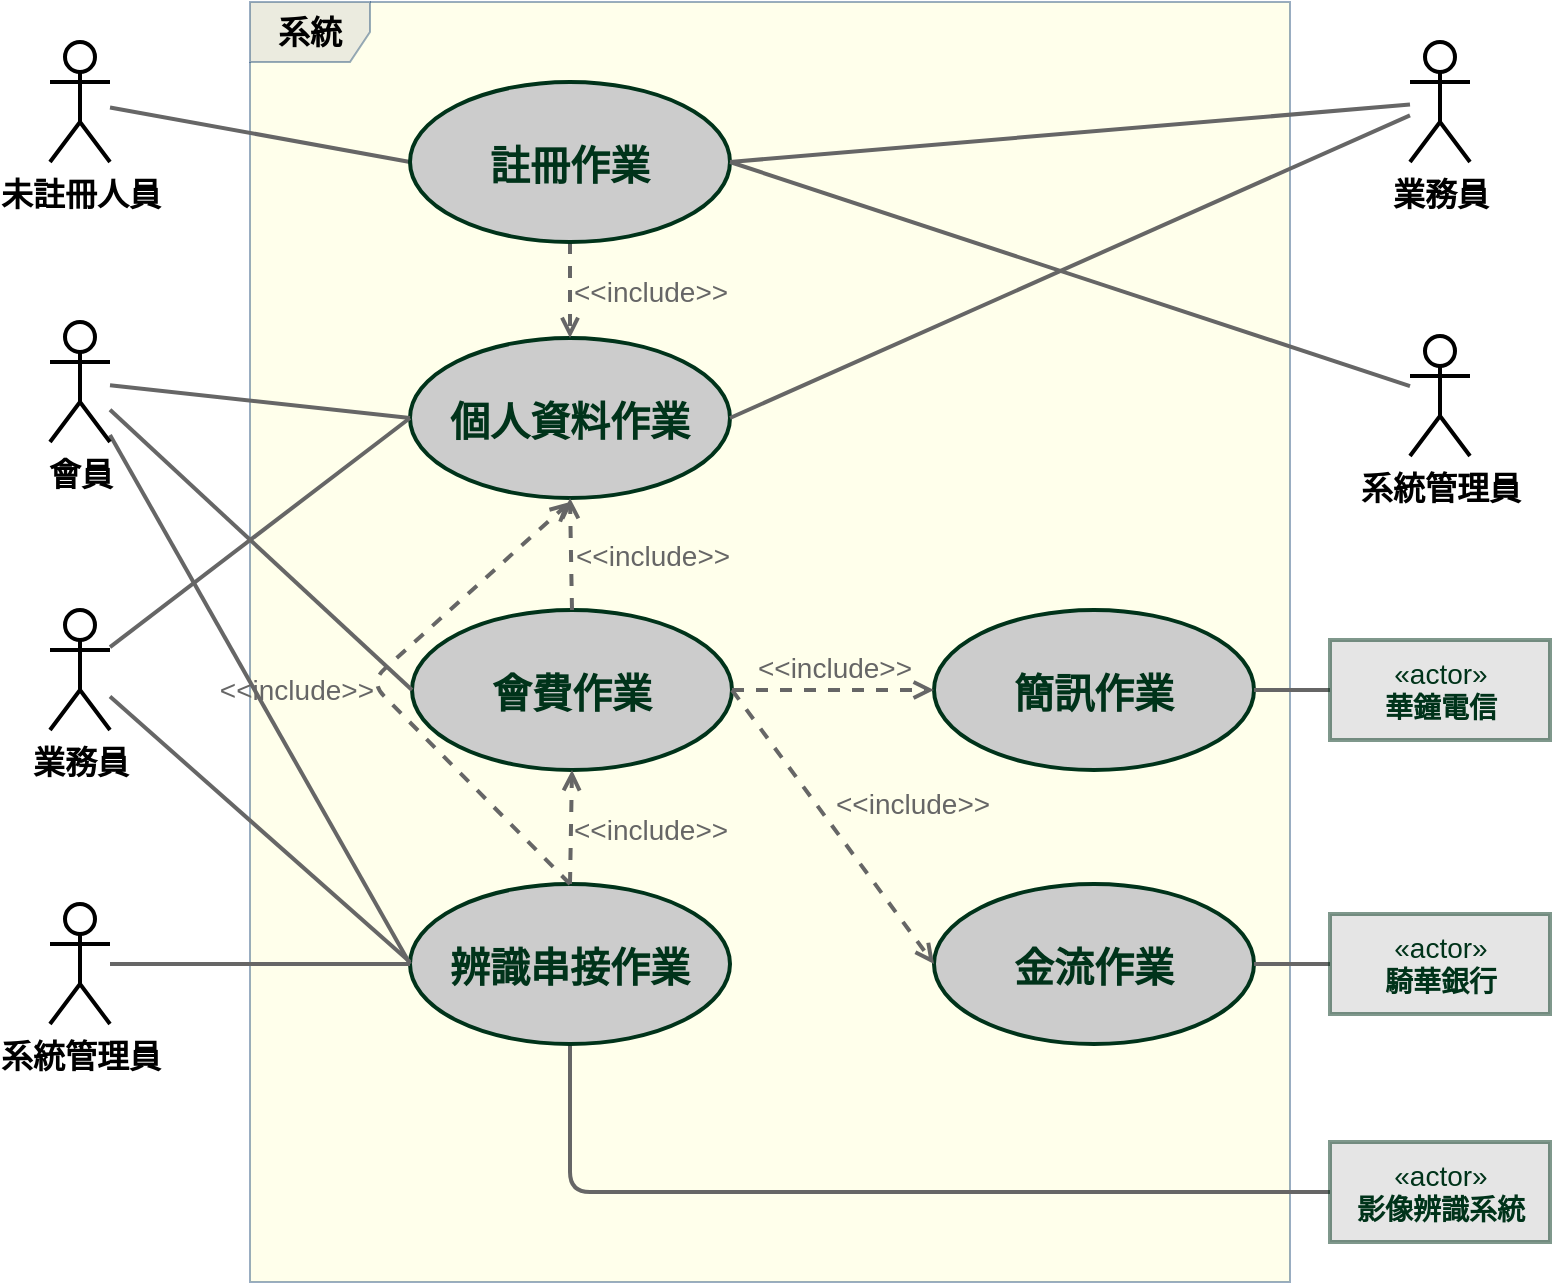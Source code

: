 <mxfile pages="2">
    <diagram id="V7DGzK6TTjDBdNX_tZ4m" name="(b) 小題">
        <mxGraphModel dx="987" dy="596" grid="1" gridSize="10" guides="1" tooltips="1" connect="1" arrows="1" fold="1" page="1" pageScale="1" pageWidth="827" pageHeight="1169" background="#ffffff" math="0" shadow="0">
            <root>
                <mxCell id="0"/>
                <mxCell id="1" parent="0"/>
                <mxCell id="r3nBYDqX5I5upEEZxb0r-1" value="&lt;b&gt;&lt;font style=&quot;font-size: 16px&quot;&gt;系統&lt;/font&gt;&lt;/b&gt;" style="shape=umlFrame;whiteSpace=wrap;html=1;strokeColor=#003366;fontColor=#000000;swimlaneFillColor=#FFFFCC;fillColor=#CCCCCC;opacity=40;" parent="1" vertex="1">
                    <mxGeometry x="160" y="80" width="520" height="640" as="geometry"/>
                </mxCell>
                <mxCell id="r3nBYDqX5I5upEEZxb0r-12" style="edgeStyle=none;html=1;entryX=0;entryY=0.5;entryDx=0;entryDy=0;fontSize=20;fontColor=#00331A;strokeColor=#666666;strokeWidth=2;endArrow=none;endFill=0;" parent="1" source="r3nBYDqX5I5upEEZxb0r-3" target="r3nBYDqX5I5upEEZxb0r-5" edge="1">
                    <mxGeometry relative="1" as="geometry"/>
                </mxCell>
                <mxCell id="r3nBYDqX5I5upEEZxb0r-3" value="&lt;b&gt;&lt;font style=&quot;font-size: 16px&quot;&gt;未註冊人員&lt;/font&gt;&lt;/b&gt;" style="shape=umlActor;verticalLabelPosition=bottom;verticalAlign=top;html=1;labelBackgroundColor=none;fontColor=#000000;strokeColor=#000000;fillColor=none;strokeWidth=2;" parent="1" vertex="1">
                    <mxGeometry x="60" y="100" width="30" height="60" as="geometry"/>
                </mxCell>
                <mxCell id="r3nBYDqX5I5upEEZxb0r-4" value="個人資料作業" style="ellipse;labelBackgroundColor=none;fontSize=20;fontColor=#00331A;strokeColor=#00331A;strokeWidth=2;fillColor=#CCCCCC;fontStyle=1" parent="1" vertex="1">
                    <mxGeometry x="240" y="248" width="160" height="80" as="geometry"/>
                </mxCell>
                <mxCell id="r3nBYDqX5I5upEEZxb0r-17" value="&lt;font color=&quot;#666666&quot; style=&quot;font-size: 14px&quot;&gt;&amp;lt;&amp;lt;include&amp;gt;&amp;gt;&lt;/font&gt;" style="edgeStyle=none;html=1;entryX=0.5;entryY=0;entryDx=0;entryDy=0;fontSize=16;fontColor=#00331A;endArrow=open;endFill=0;strokeColor=#666666;strokeWidth=2;dashed=1;labelBackgroundColor=none;align=left;" parent="1" source="r3nBYDqX5I5upEEZxb0r-5" target="r3nBYDqX5I5upEEZxb0r-4" edge="1">
                    <mxGeometry relative="1" as="geometry"/>
                </mxCell>
                <mxCell id="r3nBYDqX5I5upEEZxb0r-5" value="註冊作業" style="ellipse;labelBackgroundColor=none;fontSize=20;fontColor=#00331A;strokeColor=#00331A;strokeWidth=2;fillColor=#CCCCCC;fontStyle=1" parent="1" vertex="1">
                    <mxGeometry x="240" y="120" width="160" height="80" as="geometry"/>
                </mxCell>
                <mxCell id="r3nBYDqX5I5upEEZxb0r-7" value="會費作業" style="ellipse;labelBackgroundColor=none;fontSize=20;fontColor=#00331A;strokeColor=#00331A;strokeWidth=2;fillColor=#CCCCCC;fontStyle=1" parent="1" vertex="1">
                    <mxGeometry x="241" y="384" width="160" height="80" as="geometry"/>
                </mxCell>
                <mxCell id="r3nBYDqX5I5upEEZxb0r-8" value="簡訊作業" style="ellipse;labelBackgroundColor=none;fontSize=20;fontColor=#00331A;strokeColor=#00331A;strokeWidth=2;fillColor=#CCCCCC;fontStyle=1" parent="1" vertex="1">
                    <mxGeometry x="502" y="384" width="160" height="80" as="geometry"/>
                </mxCell>
                <mxCell id="r3nBYDqX5I5upEEZxb0r-9" value="金流作業" style="ellipse;labelBackgroundColor=none;fontSize=20;fontColor=#00331A;strokeColor=#00331A;strokeWidth=2;fillColor=#CCCCCC;fontStyle=1" parent="1" vertex="1">
                    <mxGeometry x="502" y="521" width="160" height="80" as="geometry"/>
                </mxCell>
                <mxCell id="r3nBYDqX5I5upEEZxb0r-44" style="edgeStyle=none;html=1;entryX=0;entryY=0.5;entryDx=0;entryDy=0;labelBackgroundColor=none;fontSize=14;fontColor=#666666;endArrow=none;endFill=0;strokeColor=#666666;strokeWidth=2;exitX=0.5;exitY=1;exitDx=0;exitDy=0;" parent="1" source="r3nBYDqX5I5upEEZxb0r-10" target="r3nBYDqX5I5upEEZxb0r-35" edge="1">
                    <mxGeometry relative="1" as="geometry">
                        <Array as="points">
                            <mxPoint x="320" y="675"/>
                        </Array>
                    </mxGeometry>
                </mxCell>
                <mxCell id="r3nBYDqX5I5upEEZxb0r-10" value="辨識串接作業" style="ellipse;labelBackgroundColor=none;fontSize=20;fontColor=#00331A;strokeColor=#00331A;strokeWidth=2;fillColor=#CCCCCC;fontStyle=1" parent="1" vertex="1">
                    <mxGeometry x="240" y="521" width="160" height="80" as="geometry"/>
                </mxCell>
                <mxCell id="r3nBYDqX5I5upEEZxb0r-19" style="edgeStyle=none;html=1;entryX=0;entryY=0.5;entryDx=0;entryDy=0;labelBackgroundColor=none;fontSize=14;fontColor=#666666;endArrow=none;endFill=0;strokeColor=#666666;strokeWidth=2;" parent="1" source="r3nBYDqX5I5upEEZxb0r-18" target="r3nBYDqX5I5upEEZxb0r-4" edge="1">
                    <mxGeometry relative="1" as="geometry"/>
                </mxCell>
                <mxCell id="r3nBYDqX5I5upEEZxb0r-20" style="edgeStyle=none;html=1;entryX=0;entryY=0.5;entryDx=0;entryDy=0;labelBackgroundColor=none;fontSize=14;fontColor=#666666;endArrow=none;endFill=0;strokeColor=#666666;strokeWidth=2;" parent="1" source="r3nBYDqX5I5upEEZxb0r-18" target="r3nBYDqX5I5upEEZxb0r-7" edge="1">
                    <mxGeometry relative="1" as="geometry"/>
                </mxCell>
                <mxCell id="r3nBYDqX5I5upEEZxb0r-21" style="edgeStyle=none;html=1;entryX=0;entryY=0.5;entryDx=0;entryDy=0;labelBackgroundColor=none;fontSize=14;fontColor=#666666;endArrow=none;endFill=0;strokeColor=#666666;strokeWidth=2;" parent="1" source="r3nBYDqX5I5upEEZxb0r-18" target="r3nBYDqX5I5upEEZxb0r-10" edge="1">
                    <mxGeometry relative="1" as="geometry"/>
                </mxCell>
                <mxCell id="r3nBYDqX5I5upEEZxb0r-18" value="&lt;b&gt;&lt;font style=&quot;font-size: 16px&quot;&gt;會員&lt;/font&gt;&lt;/b&gt;" style="shape=umlActor;verticalLabelPosition=bottom;verticalAlign=top;html=1;labelBackgroundColor=none;fontColor=#000000;strokeColor=#000000;fillColor=none;strokeWidth=2;" parent="1" vertex="1">
                    <mxGeometry x="60" y="240" width="30" height="60" as="geometry"/>
                </mxCell>
                <mxCell id="r3nBYDqX5I5upEEZxb0r-24" style="edgeStyle=none;html=1;entryX=0;entryY=0.5;entryDx=0;entryDy=0;labelBackgroundColor=none;fontSize=14;fontColor=#666666;endArrow=none;endFill=0;strokeColor=#666666;strokeWidth=2;" parent="1" source="r3nBYDqX5I5upEEZxb0r-22" target="r3nBYDqX5I5upEEZxb0r-4" edge="1">
                    <mxGeometry relative="1" as="geometry"/>
                </mxCell>
                <mxCell id="r3nBYDqX5I5upEEZxb0r-25" style="edgeStyle=none;html=1;labelBackgroundColor=none;fontSize=14;fontColor=#666666;endArrow=none;endFill=0;strokeColor=#666666;strokeWidth=2;" parent="1" source="r3nBYDqX5I5upEEZxb0r-22" edge="1">
                    <mxGeometry relative="1" as="geometry">
                        <mxPoint x="240" y="560" as="targetPoint"/>
                    </mxGeometry>
                </mxCell>
                <mxCell id="r3nBYDqX5I5upEEZxb0r-22" value="&lt;b&gt;&lt;font style=&quot;font-size: 16px&quot;&gt;業務員&lt;/font&gt;&lt;/b&gt;" style="shape=umlActor;verticalLabelPosition=bottom;verticalAlign=top;html=1;labelBackgroundColor=none;fontColor=#000000;strokeColor=#000000;fillColor=none;strokeWidth=2;" parent="1" vertex="1">
                    <mxGeometry x="60" y="384" width="30" height="60" as="geometry"/>
                </mxCell>
                <mxCell id="r3nBYDqX5I5upEEZxb0r-26" style="edgeStyle=none;html=1;entryX=0;entryY=0.5;entryDx=0;entryDy=0;labelBackgroundColor=none;fontSize=14;fontColor=#666666;endArrow=none;endFill=0;strokeColor=#666666;strokeWidth=2;" parent="1" source="r3nBYDqX5I5upEEZxb0r-23" target="r3nBYDqX5I5upEEZxb0r-10" edge="1">
                    <mxGeometry relative="1" as="geometry"/>
                </mxCell>
                <mxCell id="r3nBYDqX5I5upEEZxb0r-23" value="&lt;b&gt;&lt;font style=&quot;font-size: 16px&quot;&gt;系統管理員&lt;/font&gt;&lt;/b&gt;" style="shape=umlActor;verticalLabelPosition=bottom;verticalAlign=top;html=1;labelBackgroundColor=none;fontColor=#000000;strokeColor=#000000;fillColor=none;strokeWidth=2;" parent="1" vertex="1">
                    <mxGeometry x="60" y="531" width="30" height="60" as="geometry"/>
                </mxCell>
                <mxCell id="r3nBYDqX5I5upEEZxb0r-29" value="&lt;font color=&quot;#666666&quot; style=&quot;font-size: 14px&quot;&gt;&amp;lt;&amp;lt;include&amp;gt;&amp;gt;&lt;/font&gt;" style="edgeStyle=none;html=1;fontSize=16;fontColor=#00331A;endArrow=open;endFill=0;strokeColor=#666666;strokeWidth=2;dashed=1;labelBackgroundColor=none;align=center;verticalAlign=bottom;" parent="1" source="r3nBYDqX5I5upEEZxb0r-7" target="r3nBYDqX5I5upEEZxb0r-8" edge="1">
                    <mxGeometry relative="1" as="geometry">
                        <mxPoint x="330" y="210" as="sourcePoint"/>
                        <mxPoint x="330" y="258" as="targetPoint"/>
                    </mxGeometry>
                </mxCell>
                <mxCell id="r3nBYDqX5I5upEEZxb0r-30" value="&lt;font color=&quot;#666666&quot; style=&quot;font-size: 14px&quot;&gt;&amp;lt;&amp;lt;include&amp;gt;&amp;gt;&lt;/font&gt;" style="edgeStyle=none;html=1;fontSize=16;fontColor=#00331A;endArrow=open;endFill=0;strokeColor=#666666;strokeWidth=2;dashed=1;labelBackgroundColor=none;align=left;verticalAlign=bottom;exitX=1;exitY=0.5;exitDx=0;exitDy=0;entryX=0;entryY=0.5;entryDx=0;entryDy=0;" parent="1" source="r3nBYDqX5I5upEEZxb0r-7" target="r3nBYDqX5I5upEEZxb0r-9" edge="1">
                    <mxGeometry relative="1" as="geometry">
                        <mxPoint x="411.0" y="434.0" as="sourcePoint"/>
                        <mxPoint x="490" y="434.0" as="targetPoint"/>
                    </mxGeometry>
                </mxCell>
                <mxCell id="r3nBYDqX5I5upEEZxb0r-31" value="&lt;font color=&quot;#666666&quot; style=&quot;font-size: 14px&quot;&gt;&amp;lt;&amp;lt;include&amp;gt;&amp;gt;&lt;/font&gt;" style="edgeStyle=none;html=1;fontSize=16;fontColor=#00331A;endArrow=open;endFill=0;strokeColor=#666666;strokeWidth=2;dashed=1;labelBackgroundColor=none;align=left;verticalAlign=middle;exitX=0.5;exitY=0;exitDx=0;exitDy=0;entryX=0.5;entryY=1;entryDx=0;entryDy=0;" parent="1" source="r3nBYDqX5I5upEEZxb0r-10" target="r3nBYDqX5I5upEEZxb0r-7" edge="1">
                    <mxGeometry relative="1" as="geometry">
                        <mxPoint x="411.0" y="434.0" as="sourcePoint"/>
                        <mxPoint x="490" y="571" as="targetPoint"/>
                    </mxGeometry>
                </mxCell>
                <mxCell id="r3nBYDqX5I5upEEZxb0r-32" value="&lt;font color=&quot;#666666&quot; style=&quot;font-size: 14px&quot;&gt;&amp;lt;&amp;lt;include&amp;gt;&amp;gt;&lt;/font&gt;" style="edgeStyle=none;html=1;fontSize=16;fontColor=#00331A;endArrow=open;endFill=0;strokeColor=#666666;strokeWidth=2;dashed=1;labelBackgroundColor=none;align=left;verticalAlign=middle;entryX=0.5;entryY=1;entryDx=0;entryDy=0;exitX=0.5;exitY=0;exitDx=0;exitDy=0;" parent="1" source="r3nBYDqX5I5upEEZxb0r-7" target="r3nBYDqX5I5upEEZxb0r-4" edge="1">
                    <mxGeometry relative="1" as="geometry">
                        <mxPoint x="320" y="380" as="sourcePoint"/>
                        <mxPoint x="331" y="474.0" as="targetPoint"/>
                    </mxGeometry>
                </mxCell>
                <mxCell id="r3nBYDqX5I5upEEZxb0r-42" style="edgeStyle=none;html=1;entryX=1;entryY=0.5;entryDx=0;entryDy=0;labelBackgroundColor=none;fontSize=14;fontColor=#666666;endArrow=none;endFill=0;strokeColor=#666666;strokeWidth=2;" parent="1" source="r3nBYDqX5I5upEEZxb0r-33" target="r3nBYDqX5I5upEEZxb0r-8" edge="1">
                    <mxGeometry relative="1" as="geometry"/>
                </mxCell>
                <mxCell id="r3nBYDqX5I5upEEZxb0r-33" value="«actor»&lt;br&gt;&lt;b&gt;華鐘電信&lt;/b&gt;" style="html=1;shadow=0;glass=0;labelBackgroundColor=none;fontSize=14;fontColor=#00331A;strokeColor=#00331A;strokeWidth=2;fillColor=#CCCCCC;gradientColor=none;opacity=50;" parent="1" vertex="1">
                    <mxGeometry x="700" y="399" width="110" height="50" as="geometry"/>
                </mxCell>
                <mxCell id="r3nBYDqX5I5upEEZxb0r-43" style="edgeStyle=none;html=1;labelBackgroundColor=none;fontSize=14;fontColor=#666666;endArrow=none;endFill=0;strokeColor=#666666;strokeWidth=2;" parent="1" source="r3nBYDqX5I5upEEZxb0r-34" target="r3nBYDqX5I5upEEZxb0r-9" edge="1">
                    <mxGeometry relative="1" as="geometry"/>
                </mxCell>
                <mxCell id="r3nBYDqX5I5upEEZxb0r-34" value="«actor»&lt;br&gt;&lt;b&gt;騎華銀行&lt;/b&gt;" style="html=1;shadow=0;glass=0;labelBackgroundColor=none;fontSize=14;fontColor=#00331A;strokeColor=#00331A;strokeWidth=2;fillColor=#CCCCCC;gradientColor=none;opacity=50;" parent="1" vertex="1">
                    <mxGeometry x="700" y="536" width="110" height="50" as="geometry"/>
                </mxCell>
                <mxCell id="r3nBYDqX5I5upEEZxb0r-35" value="«actor»&lt;br&gt;&lt;b&gt;影像辨識系統&lt;/b&gt;" style="html=1;shadow=0;glass=0;labelBackgroundColor=none;fontSize=14;fontColor=#00331A;strokeColor=#00331A;strokeWidth=2;fillColor=#CCCCCC;gradientColor=none;opacity=50;" parent="1" vertex="1">
                    <mxGeometry x="700" y="650" width="110" height="50" as="geometry"/>
                </mxCell>
                <mxCell id="r3nBYDqX5I5upEEZxb0r-39" style="edgeStyle=none;html=1;entryX=1;entryY=0.5;entryDx=0;entryDy=0;labelBackgroundColor=none;fontSize=14;fontColor=#666666;endArrow=none;endFill=0;strokeColor=#666666;strokeWidth=2;" parent="1" source="r3nBYDqX5I5upEEZxb0r-36" target="r3nBYDqX5I5upEEZxb0r-5" edge="1">
                    <mxGeometry relative="1" as="geometry"/>
                </mxCell>
                <mxCell id="r3nBYDqX5I5upEEZxb0r-41" style="edgeStyle=none;html=1;entryX=1;entryY=0.5;entryDx=0;entryDy=0;labelBackgroundColor=none;fontSize=14;fontColor=#666666;endArrow=none;endFill=0;strokeColor=#666666;strokeWidth=2;" parent="1" source="r3nBYDqX5I5upEEZxb0r-36" target="r3nBYDqX5I5upEEZxb0r-4" edge="1">
                    <mxGeometry relative="1" as="geometry"/>
                </mxCell>
                <mxCell id="r3nBYDqX5I5upEEZxb0r-36" value="&lt;b&gt;&lt;font style=&quot;font-size: 16px&quot;&gt;業務員&lt;/font&gt;&lt;/b&gt;" style="shape=umlActor;verticalLabelPosition=bottom;verticalAlign=top;html=1;labelBackgroundColor=none;fontColor=#000000;strokeColor=#000000;fillColor=none;strokeWidth=2;" parent="1" vertex="1">
                    <mxGeometry x="740" y="100" width="30" height="60" as="geometry"/>
                </mxCell>
                <mxCell id="r3nBYDqX5I5upEEZxb0r-40" style="edgeStyle=none;html=1;entryX=1;entryY=0.5;entryDx=0;entryDy=0;labelBackgroundColor=none;fontSize=14;fontColor=#666666;endArrow=none;endFill=0;strokeColor=#666666;strokeWidth=2;" parent="1" source="r3nBYDqX5I5upEEZxb0r-37" target="r3nBYDqX5I5upEEZxb0r-5" edge="1">
                    <mxGeometry relative="1" as="geometry"/>
                </mxCell>
                <mxCell id="r3nBYDqX5I5upEEZxb0r-37" value="&lt;b&gt;&lt;font style=&quot;font-size: 16px&quot;&gt;系統管理員&lt;/font&gt;&lt;/b&gt;" style="shape=umlActor;verticalLabelPosition=bottom;verticalAlign=top;html=1;labelBackgroundColor=none;fontColor=#000000;strokeColor=#000000;fillColor=none;strokeWidth=2;" parent="1" vertex="1">
                    <mxGeometry x="740" y="247" width="30" height="60" as="geometry"/>
                </mxCell>
                <mxCell id="r3nBYDqX5I5upEEZxb0r-45" value="&lt;font color=&quot;#666666&quot; style=&quot;font-size: 14px&quot;&gt;&amp;lt;&amp;lt;include&amp;gt;&amp;gt;&lt;/font&gt;" style="edgeStyle=none;html=1;fontSize=16;fontColor=#00331A;endArrow=open;endFill=0;strokeColor=#666666;strokeWidth=2;dashed=1;labelBackgroundColor=none;align=right;verticalAlign=middle;exitX=0.5;exitY=0;exitDx=0;exitDy=0;" parent="1" source="r3nBYDqX5I5upEEZxb0r-10" edge="1">
                    <mxGeometry relative="1" as="geometry">
                        <mxPoint x="330" y="531" as="sourcePoint"/>
                        <mxPoint x="320" y="330" as="targetPoint"/>
                        <Array as="points">
                            <mxPoint x="220" y="420"/>
                        </Array>
                    </mxGeometry>
                </mxCell>
            </root>
        </mxGraphModel>
    </diagram>
    <diagram id="BZPio_Jj3uGKRLuExNS9" name="(d) 小題">
        <mxGraphModel dx="987" dy="596" grid="0" gridSize="10" guides="1" tooltips="1" connect="1" arrows="1" fold="1" page="1" pageScale="1" pageWidth="827" pageHeight="1169" background="#ffffff" math="0" shadow="0">
            <root>
                <mxCell id="Udvxj7O8KsXDByOM07qp-0"/>
                <mxCell id="Udvxj7O8KsXDByOM07qp-1" parent="Udvxj7O8KsXDByOM07qp-0"/>
                <mxCell id="cCbDdbQNW0R_neSOV1xm-21" value="業務員" style="html=1;fillColor=#CCCCCC;fontColor=#000000;strokeColor=#000000;fontStyle=1;fontSize=16;" vertex="1" parent="Udvxj7O8KsXDByOM07qp-1">
                    <mxGeometry x="66" y="310" width="110" height="50" as="geometry"/>
                </mxCell>
                <mxCell id="cCbDdbQNW0R_neSOV1xm-22" value="系統管理者" style="html=1;fillColor=#CCCCCC;fontColor=#000000;strokeColor=#000000;fontStyle=1;fontSize=16;" vertex="1" parent="Udvxj7O8KsXDByOM07qp-1">
                    <mxGeometry x="66" y="436" width="110" height="50" as="geometry"/>
                </mxCell>
                <mxCell id="cCbDdbQNW0R_neSOV1xm-23" value="個人資料(1)" style="html=1;fillColor=#CCCCCC;fontColor=#000000;strokeColor=#000000;fontStyle=1;fontSize=16;" vertex="1" parent="Udvxj7O8KsXDByOM07qp-1">
                    <mxGeometry x="276" y="367" width="110" height="50" as="geometry"/>
                </mxCell>
                <mxCell id="cCbDdbQNW0R_neSOV1xm-24" value="" style="endArrow=none;html=1;edgeStyle=orthogonalEdgeStyle;fontSize=16;fontColor=#000000;strokeColor=#000000;labelBackgroundColor=none;entryX=0.5;entryY=1;entryDx=0;entryDy=0;exitX=1;exitY=0.5;exitDx=0;exitDy=0;" edge="1" parent="Udvxj7O8KsXDByOM07qp-1" source="cCbDdbQNW0R_neSOV1xm-22" target="cCbDdbQNW0R_neSOV1xm-23">
                    <mxGeometry relative="1" as="geometry">
                        <mxPoint x="176" y="404.76" as="sourcePoint"/>
                        <mxPoint x="265" y="404.76" as="targetPoint"/>
                    </mxGeometry>
                </mxCell>
                <mxCell id="cCbDdbQNW0R_neSOV1xm-25" value="1" style="edgeLabel;resizable=0;html=1;align=left;verticalAlign=top;fontSize=16;fontColor=#000000;strokeColor=#000000;fillColor=#CCCCCC;labelBackgroundColor=none;" connectable="0" vertex="1" parent="cCbDdbQNW0R_neSOV1xm-24">
                    <mxGeometry x="-1" relative="1" as="geometry"/>
                </mxCell>
                <mxCell id="cCbDdbQNW0R_neSOV1xm-26" value="1" style="edgeLabel;resizable=0;html=1;align=right;verticalAlign=top;fontSize=16;fontColor=#000000;strokeColor=#000000;fillColor=#CCCCCC;labelBackgroundColor=none;" connectable="0" vertex="1" parent="cCbDdbQNW0R_neSOV1xm-24">
                    <mxGeometry x="1" relative="1" as="geometry"/>
                </mxCell>
                <mxCell id="cCbDdbQNW0R_neSOV1xm-27" value="擁有" style="edgeLabel;html=1;align=left;verticalAlign=bottom;resizable=0;points=[];fontSize=16;fontColor=#000000;labelBackgroundColor=none;fontStyle=1" vertex="1" connectable="0" parent="cCbDdbQNW0R_neSOV1xm-24">
                    <mxGeometry x="-0.207" y="2" relative="1" as="geometry">
                        <mxPoint as="offset"/>
                    </mxGeometry>
                </mxCell>
                <mxCell id="cCbDdbQNW0R_neSOV1xm-28" value="" style="endArrow=none;html=1;edgeStyle=orthogonalEdgeStyle;fontSize=16;fontColor=#000000;strokeColor=#000000;labelBackgroundColor=none;exitX=1;exitY=0.5;exitDx=0;exitDy=0;entryX=0.5;entryY=0;entryDx=0;entryDy=0;" edge="1" parent="Udvxj7O8KsXDByOM07qp-1" source="cCbDdbQNW0R_neSOV1xm-21" target="cCbDdbQNW0R_neSOV1xm-23">
                    <mxGeometry relative="1" as="geometry">
                        <mxPoint x="186" y="545" as="sourcePoint"/>
                        <mxPoint x="275" y="545" as="targetPoint"/>
                    </mxGeometry>
                </mxCell>
                <mxCell id="cCbDdbQNW0R_neSOV1xm-29" value="1" style="edgeLabel;resizable=0;html=1;align=left;verticalAlign=top;fontSize=16;fontColor=#000000;strokeColor=#000000;fillColor=#CCCCCC;labelBackgroundColor=none;" connectable="0" vertex="1" parent="cCbDdbQNW0R_neSOV1xm-28">
                    <mxGeometry x="-1" relative="1" as="geometry"/>
                </mxCell>
                <mxCell id="cCbDdbQNW0R_neSOV1xm-30" value="1" style="edgeLabel;resizable=0;html=1;align=right;verticalAlign=bottom;fontSize=16;fontColor=#000000;strokeColor=#000000;fillColor=#CCCCCC;labelBackgroundColor=none;" connectable="0" vertex="1" parent="cCbDdbQNW0R_neSOV1xm-28">
                    <mxGeometry x="1" relative="1" as="geometry"/>
                </mxCell>
                <mxCell id="cCbDdbQNW0R_neSOV1xm-31" value="擁有" style="edgeLabel;html=1;align=left;verticalAlign=bottom;resizable=0;points=[];fontSize=16;fontColor=#000000;labelBackgroundColor=none;fontStyle=1" vertex="1" connectable="0" parent="cCbDdbQNW0R_neSOV1xm-28">
                    <mxGeometry x="-0.207" y="2" relative="1" as="geometry">
                        <mxPoint as="offset"/>
                    </mxGeometry>
                </mxCell>
                <mxCell id="cCbDdbQNW0R_neSOV1xm-32" value="會員" style="html=1;fillColor=#CCCCCC;fontColor=#000000;strokeColor=#000000;fontStyle=1;fontSize=16;" vertex="1" parent="Udvxj7O8KsXDByOM07qp-1">
                    <mxGeometry x="66" y="560" width="110" height="50" as="geometry"/>
                </mxCell>
                <mxCell id="cCbDdbQNW0R_neSOV1xm-33" value="個人資料(2)" style="html=1;fillColor=#CCCCCC;fontColor=#000000;strokeColor=#000000;fontStyle=1;fontSize=16;" vertex="1" parent="Udvxj7O8KsXDByOM07qp-1">
                    <mxGeometry x="265" y="560" width="110" height="50" as="geometry"/>
                </mxCell>
                <mxCell id="cCbDdbQNW0R_neSOV1xm-34" value="會費" style="html=1;fillColor=#CCCCCC;fontColor=#000000;strokeColor=#000000;fontStyle=1;fontSize=16;" vertex="1" parent="Udvxj7O8KsXDByOM07qp-1">
                    <mxGeometry x="456" y="560" width="110" height="50" as="geometry"/>
                </mxCell>
                <mxCell id="cCbDdbQNW0R_neSOV1xm-35" value="" style="endArrow=none;html=1;edgeStyle=orthogonalEdgeStyle;fontSize=16;fontColor=#000000;strokeColor=#000000;labelBackgroundColor=none;exitX=1;exitY=0.5;exitDx=0;exitDy=0;entryX=0;entryY=0.5;entryDx=0;entryDy=0;" edge="1" parent="Udvxj7O8KsXDByOM07qp-1" source="cCbDdbQNW0R_neSOV1xm-32" target="cCbDdbQNW0R_neSOV1xm-33">
                    <mxGeometry relative="1" as="geometry">
                        <mxPoint x="181" y="584.89" as="sourcePoint"/>
                        <mxPoint x="271" y="584.89" as="targetPoint"/>
                    </mxGeometry>
                </mxCell>
                <mxCell id="cCbDdbQNW0R_neSOV1xm-36" value="1" style="edgeLabel;resizable=0;html=1;align=left;verticalAlign=top;fontSize=16;fontColor=#000000;strokeColor=#000000;fillColor=#CCCCCC;labelBackgroundColor=none;" connectable="0" vertex="1" parent="cCbDdbQNW0R_neSOV1xm-35">
                    <mxGeometry x="-1" relative="1" as="geometry"/>
                </mxCell>
                <mxCell id="cCbDdbQNW0R_neSOV1xm-37" value="1" style="edgeLabel;resizable=0;html=1;align=right;verticalAlign=top;fontSize=16;fontColor=#000000;strokeColor=#000000;fillColor=#CCCCCC;labelBackgroundColor=none;" connectable="0" vertex="1" parent="cCbDdbQNW0R_neSOV1xm-35">
                    <mxGeometry x="1" relative="1" as="geometry"/>
                </mxCell>
                <mxCell id="cCbDdbQNW0R_neSOV1xm-38" value="擁有" style="edgeLabel;html=1;align=left;verticalAlign=bottom;resizable=0;points=[];fontSize=16;fontColor=#000000;labelBackgroundColor=none;fontStyle=1" vertex="1" connectable="0" parent="cCbDdbQNW0R_neSOV1xm-35">
                    <mxGeometry x="-0.207" y="2" relative="1" as="geometry">
                        <mxPoint as="offset"/>
                    </mxGeometry>
                </mxCell>
                <mxCell id="cCbDdbQNW0R_neSOV1xm-39" value="" style="endArrow=none;html=1;edgeStyle=orthogonalEdgeStyle;fontSize=16;fontColor=#000000;strokeColor=#000000;labelBackgroundColor=none;entryX=0;entryY=0.5;entryDx=0;entryDy=0;" edge="1" parent="Udvxj7O8KsXDByOM07qp-1" source="cCbDdbQNW0R_neSOV1xm-33" target="cCbDdbQNW0R_neSOV1xm-34">
                    <mxGeometry relative="1" as="geometry">
                        <mxPoint x="375" y="584.76" as="sourcePoint"/>
                        <mxPoint x="446" y="585" as="targetPoint"/>
                    </mxGeometry>
                </mxCell>
                <mxCell id="cCbDdbQNW0R_neSOV1xm-40" value="1" style="edgeLabel;resizable=0;html=1;align=left;verticalAlign=top;fontSize=16;fontColor=#000000;strokeColor=#000000;fillColor=#CCCCCC;labelBackgroundColor=none;" connectable="0" vertex="1" parent="cCbDdbQNW0R_neSOV1xm-39">
                    <mxGeometry x="-1" relative="1" as="geometry"/>
                </mxCell>
                <mxCell id="cCbDdbQNW0R_neSOV1xm-41" value="1" style="edgeLabel;resizable=0;html=1;align=right;verticalAlign=top;fontSize=16;fontColor=#000000;strokeColor=#000000;fillColor=#CCCCCC;labelBackgroundColor=none;" connectable="0" vertex="1" parent="cCbDdbQNW0R_neSOV1xm-39">
                    <mxGeometry x="1" relative="1" as="geometry"/>
                </mxCell>
                <mxCell id="cCbDdbQNW0R_neSOV1xm-42" value="擁有" style="edgeLabel;html=1;align=left;verticalAlign=bottom;resizable=0;points=[];fontSize=16;fontColor=#000000;labelBackgroundColor=none;fontStyle=1" vertex="1" connectable="0" parent="cCbDdbQNW0R_neSOV1xm-39">
                    <mxGeometry x="-0.207" y="2" relative="1" as="geometry">
                        <mxPoint as="offset"/>
                    </mxGeometry>
                </mxCell>
                <mxCell id="cCbDdbQNW0R_neSOV1xm-43" value="付費明細" style="html=1;fillColor=#CCCCCC;fontColor=#000000;strokeColor=#000000;fontStyle=1;fontSize=16;" vertex="1" parent="Udvxj7O8KsXDByOM07qp-1">
                    <mxGeometry x="265" y="680" width="110" height="50" as="geometry"/>
                </mxCell>
                <mxCell id="cCbDdbQNW0R_neSOV1xm-44" value="" style="endArrow=none;html=1;edgeStyle=orthogonalEdgeStyle;fontSize=16;fontColor=#000000;strokeColor=#000000;labelBackgroundColor=none;entryX=0.5;entryY=0;entryDx=0;entryDy=0;exitX=0.5;exitY=1;exitDx=0;exitDy=0;align=left;verticalAlign=top;" edge="1" parent="Udvxj7O8KsXDByOM07qp-1" source="cCbDdbQNW0R_neSOV1xm-33" target="cCbDdbQNW0R_neSOV1xm-43">
                    <mxGeometry relative="1" as="geometry">
                        <mxPoint x="385" y="595" as="sourcePoint"/>
                        <mxPoint x="466" y="595" as="targetPoint"/>
                    </mxGeometry>
                </mxCell>
                <mxCell id="cCbDdbQNW0R_neSOV1xm-45" value="1" style="edgeLabel;resizable=0;html=1;align=left;verticalAlign=top;fontSize=16;fontColor=#000000;strokeColor=#000000;fillColor=#CCCCCC;labelBackgroundColor=none;" connectable="0" vertex="1" parent="cCbDdbQNW0R_neSOV1xm-44">
                    <mxGeometry x="-1" relative="1" as="geometry"/>
                </mxCell>
                <mxCell id="cCbDdbQNW0R_neSOV1xm-46" value="0..*" style="edgeLabel;resizable=0;html=1;align=left;verticalAlign=bottom;fontSize=16;fontColor=#000000;strokeColor=#000000;fillColor=#CCCCCC;labelBackgroundColor=none;" connectable="0" vertex="1" parent="cCbDdbQNW0R_neSOV1xm-44">
                    <mxGeometry x="1" relative="1" as="geometry"/>
                </mxCell>
                <mxCell id="cCbDdbQNW0R_neSOV1xm-47" value="擁有" style="edgeLabel;html=1;align=right;verticalAlign=bottom;resizable=0;points=[];fontSize=16;fontColor=#000000;labelBackgroundColor=none;fontStyle=1" vertex="1" connectable="0" parent="cCbDdbQNW0R_neSOV1xm-44">
                    <mxGeometry x="-0.207" y="2" relative="1" as="geometry">
                        <mxPoint as="offset"/>
                    </mxGeometry>
                </mxCell>
                <mxCell id="cCbDdbQNW0R_neSOV1xm-48" value="" style="endArrow=none;html=1;edgeStyle=orthogonalEdgeStyle;fontSize=16;fontColor=#000000;strokeColor=#000000;labelBackgroundColor=none;entryX=0.5;entryY=1;entryDx=0;entryDy=0;exitX=1;exitY=0.5;exitDx=0;exitDy=0;" edge="1" parent="Udvxj7O8KsXDByOM07qp-1" source="cCbDdbQNW0R_neSOV1xm-43" target="cCbDdbQNW0R_neSOV1xm-34">
                    <mxGeometry relative="1" as="geometry">
                        <mxPoint x="385" y="595" as="sourcePoint"/>
                        <mxPoint x="466" y="595" as="targetPoint"/>
                    </mxGeometry>
                </mxCell>
                <mxCell id="cCbDdbQNW0R_neSOV1xm-49" value="1" style="edgeLabel;resizable=0;html=1;align=left;verticalAlign=top;fontSize=16;fontColor=#000000;strokeColor=#000000;fillColor=#CCCCCC;labelBackgroundColor=none;" connectable="0" vertex="1" parent="cCbDdbQNW0R_neSOV1xm-48">
                    <mxGeometry x="-1" relative="1" as="geometry"/>
                </mxCell>
                <mxCell id="cCbDdbQNW0R_neSOV1xm-50" value="1" style="edgeLabel;resizable=0;html=1;align=right;verticalAlign=top;fontSize=16;fontColor=#000000;strokeColor=#000000;fillColor=#CCCCCC;labelBackgroundColor=none;" connectable="0" vertex="1" parent="cCbDdbQNW0R_neSOV1xm-48">
                    <mxGeometry x="1" relative="1" as="geometry"/>
                </mxCell>
                <mxCell id="cCbDdbQNW0R_neSOV1xm-51" value="擁有" style="edgeLabel;html=1;align=left;verticalAlign=bottom;resizable=0;points=[];fontSize=16;fontColor=#000000;labelBackgroundColor=none;fontStyle=1" vertex="1" connectable="0" parent="cCbDdbQNW0R_neSOV1xm-48">
                    <mxGeometry x="-0.207" y="2" relative="1" as="geometry">
                        <mxPoint as="offset"/>
                    </mxGeometry>
                </mxCell>
                <mxCell id="cCbDdbQNW0R_neSOV1xm-52" value="會員" style="html=1;fillColor=#CCCCCC;fontColor=#000000;strokeColor=#000000;fontStyle=1;fontSize=16;" vertex="1" parent="Udvxj7O8KsXDByOM07qp-1">
                    <mxGeometry x="537" y="40" width="110" height="50" as="geometry"/>
                </mxCell>
                <mxCell id="cCbDdbQNW0R_neSOV1xm-53" value="一般人員" style="html=1;fillColor=#CCCCCC;fontColor=#000000;strokeColor=#000000;fontStyle=1;fontSize=16;" vertex="1" parent="Udvxj7O8KsXDByOM07qp-1">
                    <mxGeometry x="287" y="40" width="110" height="50" as="geometry"/>
                </mxCell>
                <mxCell id="cCbDdbQNW0R_neSOV1xm-54" value="工作人員" style="html=1;fillColor=#CCCCCC;fontColor=#000000;strokeColor=#000000;fontStyle=1;fontSize=16;" vertex="1" parent="Udvxj7O8KsXDByOM07qp-1">
                    <mxGeometry x="287" y="119" width="110" height="50" as="geometry"/>
                </mxCell>
                <mxCell id="cCbDdbQNW0R_neSOV1xm-55" value="業務員" style="html=1;fillColor=#CCCCCC;fontColor=#000000;strokeColor=#000000;fontStyle=1;fontSize=16;" vertex="1" parent="Udvxj7O8KsXDByOM07qp-1">
                    <mxGeometry x="537" y="121" width="110" height="50" as="geometry"/>
                </mxCell>
                <mxCell id="cCbDdbQNW0R_neSOV1xm-56" value="系統管理員" style="html=1;fillColor=#CCCCCC;fontColor=#000000;strokeColor=#000000;fontStyle=1;fontSize=16;" vertex="1" parent="Udvxj7O8KsXDByOM07qp-1">
                    <mxGeometry x="537" y="201" width="110" height="50" as="geometry"/>
                </mxCell>
                <mxCell id="cCbDdbQNW0R_neSOV1xm-57" value="系統人員" style="html=1;fillColor=#CCCCCC;fontColor=#000000;strokeColor=#000000;fontStyle=1;fontSize=16;" vertex="1" parent="Udvxj7O8KsXDByOM07qp-1">
                    <mxGeometry x="287" y="201" width="110" height="50" as="geometry"/>
                </mxCell>
                <mxCell id="cCbDdbQNW0R_neSOV1xm-58" value="人員" style="html=1;fillColor=#CCCCCC;fontColor=#000000;strokeColor=#000000;fontStyle=1;fontSize=16;" vertex="1" parent="Udvxj7O8KsXDByOM07qp-1">
                    <mxGeometry x="66" y="121" width="110" height="50" as="geometry"/>
                </mxCell>
                <mxCell id="cCbDdbQNW0R_neSOV1xm-59" value="" style="endArrow=block;endSize=16;endFill=0;html=1;labelBackgroundColor=none;fontSize=16;fontColor=#000000;strokeColor=#000000;entryX=1;entryY=0.5;entryDx=0;entryDy=0;exitX=0;exitY=0.5;exitDx=0;exitDy=0;" edge="1" parent="Udvxj7O8KsXDByOM07qp-1" source="cCbDdbQNW0R_neSOV1xm-53" target="cCbDdbQNW0R_neSOV1xm-58">
                    <mxGeometry width="160" relative="1" as="geometry">
                        <mxPoint x="133" y="-136" as="sourcePoint"/>
                        <mxPoint x="54" y="-286" as="targetPoint"/>
                        <Array as="points">
                            <mxPoint x="227" y="65"/>
                            <mxPoint x="227" y="144"/>
                        </Array>
                    </mxGeometry>
                </mxCell>
                <mxCell id="cCbDdbQNW0R_neSOV1xm-60" value="" style="endArrow=block;endSize=16;endFill=0;html=1;labelBackgroundColor=none;fontSize=16;fontColor=#000000;strokeColor=#000000;exitX=0;exitY=0.5;exitDx=0;exitDy=0;" edge="1" parent="Udvxj7O8KsXDByOM07qp-1" source="cCbDdbQNW0R_neSOV1xm-54" target="cCbDdbQNW0R_neSOV1xm-58">
                    <mxGeometry width="160" relative="1" as="geometry">
                        <mxPoint x="297" y="75" as="sourcePoint"/>
                        <mxPoint x="177" y="144" as="targetPoint"/>
                        <Array as="points"/>
                    </mxGeometry>
                </mxCell>
                <mxCell id="cCbDdbQNW0R_neSOV1xm-61" value="" style="endArrow=block;endSize=16;endFill=0;html=1;labelBackgroundColor=none;fontSize=16;fontColor=#000000;strokeColor=#000000;exitX=0;exitY=0.5;exitDx=0;exitDy=0;" edge="1" parent="Udvxj7O8KsXDByOM07qp-1" source="cCbDdbQNW0R_neSOV1xm-57" target="cCbDdbQNW0R_neSOV1xm-58">
                    <mxGeometry width="160" relative="1" as="geometry">
                        <mxPoint x="297" y="75" as="sourcePoint"/>
                        <mxPoint x="186" y="156" as="targetPoint"/>
                        <Array as="points">
                            <mxPoint x="227" y="224"/>
                            <mxPoint x="227" y="146"/>
                        </Array>
                    </mxGeometry>
                </mxCell>
                <mxCell id="cCbDdbQNW0R_neSOV1xm-62" value="" style="endArrow=block;endSize=16;endFill=0;html=1;labelBackgroundColor=none;fontSize=16;fontColor=#000000;strokeColor=#000000;exitX=0;exitY=0.5;exitDx=0;exitDy=0;" edge="1" parent="Udvxj7O8KsXDByOM07qp-1" source="cCbDdbQNW0R_neSOV1xm-52" target="cCbDdbQNW0R_neSOV1xm-53">
                    <mxGeometry width="160" relative="1" as="geometry">
                        <mxPoint x="512" y="64.33" as="sourcePoint"/>
                        <mxPoint x="401" y="65.667" as="targetPoint"/>
                        <Array as="points"/>
                    </mxGeometry>
                </mxCell>
                <mxCell id="cCbDdbQNW0R_neSOV1xm-63" value="" style="endArrow=block;endSize=16;endFill=0;html=1;labelBackgroundColor=none;fontSize=16;fontColor=#000000;strokeColor=#000000;exitX=0;exitY=0.5;exitDx=0;exitDy=0;entryX=1;entryY=0.5;entryDx=0;entryDy=0;" edge="1" parent="Udvxj7O8KsXDByOM07qp-1" source="cCbDdbQNW0R_neSOV1xm-55" target="cCbDdbQNW0R_neSOV1xm-54">
                    <mxGeometry width="160" relative="1" as="geometry">
                        <mxPoint x="307" y="164" as="sourcePoint"/>
                        <mxPoint x="196" y="165.337" as="targetPoint"/>
                        <Array as="points"/>
                    </mxGeometry>
                </mxCell>
                <mxCell id="cCbDdbQNW0R_neSOV1xm-64" value="" style="endArrow=block;endSize=16;endFill=0;html=1;labelBackgroundColor=none;fontSize=16;fontColor=#000000;strokeColor=#000000;exitX=0;exitY=0.5;exitDx=0;exitDy=0;entryX=1;entryY=0.5;entryDx=0;entryDy=0;" edge="1" parent="Udvxj7O8KsXDByOM07qp-1" source="cCbDdbQNW0R_neSOV1xm-56" target="cCbDdbQNW0R_neSOV1xm-57">
                    <mxGeometry width="160" relative="1" as="geometry">
                        <mxPoint x="317" y="174" as="sourcePoint"/>
                        <mxPoint x="206" y="175.337" as="targetPoint"/>
                        <Array as="points"/>
                    </mxGeometry>
                </mxCell>
            </root>
        </mxGraphModel>
    </diagram>
</mxfile>
